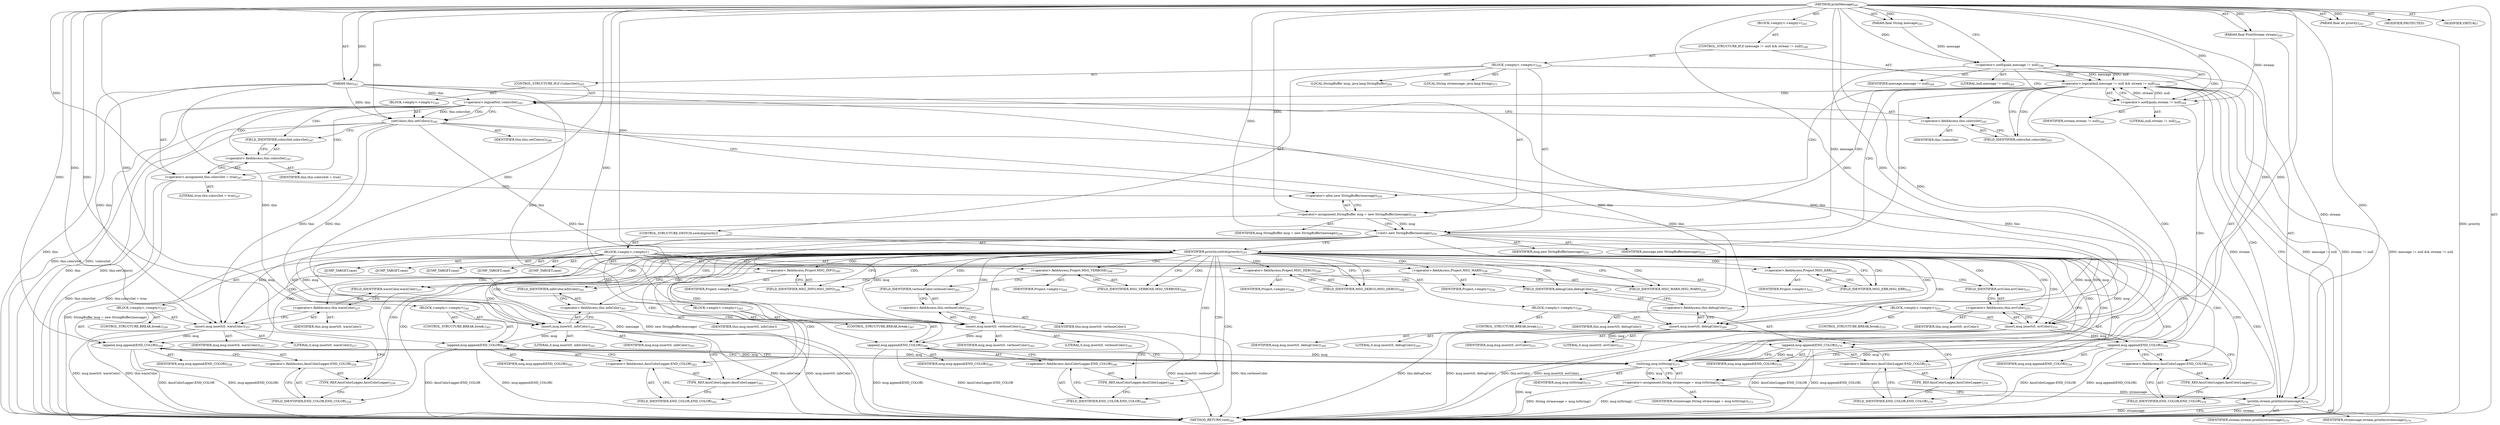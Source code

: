 digraph "printMessage" {  
"111669149697" [label = <(METHOD,printMessage)<SUB>241</SUB>> ]
"115964116993" [label = <(PARAM,this)<SUB>241</SUB>> ]
"115964116994" [label = <(PARAM,final String message)<SUB>241</SUB>> ]
"115964116995" [label = <(PARAM,final PrintStream stream)<SUB>242</SUB>> ]
"115964116996" [label = <(PARAM,final int priority)<SUB>243</SUB>> ]
"25769803791" [label = <(BLOCK,&lt;empty&gt;,&lt;empty&gt;)<SUB>243</SUB>> ]
"47244640270" [label = <(CONTROL_STRUCTURE,IF,if (message != null &amp;&amp; stream != null))<SUB>244</SUB>> ]
"30064771135" [label = <(&lt;operator&gt;.logicalAnd,message != null &amp;&amp; stream != null)<SUB>244</SUB>> ]
"30064771136" [label = <(&lt;operator&gt;.notEquals,message != null)<SUB>244</SUB>> ]
"68719476780" [label = <(IDENTIFIER,message,message != null)<SUB>244</SUB>> ]
"90194313232" [label = <(LITERAL,null,message != null)<SUB>244</SUB>> ]
"30064771137" [label = <(&lt;operator&gt;.notEquals,stream != null)<SUB>244</SUB>> ]
"68719476781" [label = <(IDENTIFIER,stream,stream != null)<SUB>244</SUB>> ]
"90194313233" [label = <(LITERAL,null,stream != null)<SUB>244</SUB>> ]
"25769803792" [label = <(BLOCK,&lt;empty&gt;,&lt;empty&gt;)<SUB>244</SUB>> ]
"47244640271" [label = <(CONTROL_STRUCTURE,IF,if (!colorsSet))<SUB>245</SUB>> ]
"30064771138" [label = <(&lt;operator&gt;.logicalNot,!colorsSet)<SUB>245</SUB>> ]
"30064771139" [label = <(&lt;operator&gt;.fieldAccess,this.colorsSet)<SUB>245</SUB>> ]
"68719476782" [label = <(IDENTIFIER,this,!colorsSet)> ]
"55834574863" [label = <(FIELD_IDENTIFIER,colorsSet,colorsSet)<SUB>245</SUB>> ]
"25769803793" [label = <(BLOCK,&lt;empty&gt;,&lt;empty&gt;)<SUB>245</SUB>> ]
"30064771140" [label = <(setColors,this.setColors())<SUB>246</SUB>> ]
"68719476737" [label = <(IDENTIFIER,this,this.setColors())<SUB>246</SUB>> ]
"30064771141" [label = <(&lt;operator&gt;.assignment,this.colorsSet = true)<SUB>247</SUB>> ]
"30064771142" [label = <(&lt;operator&gt;.fieldAccess,this.colorsSet)<SUB>247</SUB>> ]
"68719476783" [label = <(IDENTIFIER,this,this.colorsSet = true)> ]
"55834574864" [label = <(FIELD_IDENTIFIER,colorsSet,colorsSet)<SUB>247</SUB>> ]
"90194313234" [label = <(LITERAL,true,this.colorsSet = true)<SUB>247</SUB>> ]
"94489280521" [label = <(LOCAL,StringBuffer msg: java.lang.StringBuffer)<SUB>250</SUB>> ]
"30064771143" [label = <(&lt;operator&gt;.assignment,StringBuffer msg = new StringBuffer(message))<SUB>250</SUB>> ]
"68719476784" [label = <(IDENTIFIER,msg,StringBuffer msg = new StringBuffer(message))<SUB>250</SUB>> ]
"30064771144" [label = <(&lt;operator&gt;.alloc,new StringBuffer(message))<SUB>250</SUB>> ]
"30064771145" [label = <(&lt;init&gt;,new StringBuffer(message))<SUB>250</SUB>> ]
"68719476785" [label = <(IDENTIFIER,msg,new StringBuffer(message))<SUB>250</SUB>> ]
"68719476786" [label = <(IDENTIFIER,message,new StringBuffer(message))<SUB>250</SUB>> ]
"47244640272" [label = <(CONTROL_STRUCTURE,SWITCH,switch(priority))> ]
"68719476787" [label = <(IDENTIFIER,priority,switch(priority))<SUB>251</SUB>> ]
"25769803794" [label = <(BLOCK,&lt;empty&gt;,&lt;empty&gt;)> ]
"81604378624" [label = <(JUMP_TARGET,case)> ]
"30064771146" [label = <(&lt;operator&gt;.fieldAccess,Project.MSG_ERR)<SUB>252</SUB>> ]
"68719476788" [label = <(IDENTIFIER,Project,&lt;empty&gt;)<SUB>252</SUB>> ]
"55834574865" [label = <(FIELD_IDENTIFIER,MSG_ERR,MSG_ERR)<SUB>252</SUB>> ]
"25769803795" [label = <(BLOCK,&lt;empty&gt;,&lt;empty&gt;)<SUB>253</SUB>> ]
"30064771147" [label = <(insert,msg.insert(0, errColor))<SUB>253</SUB>> ]
"68719476789" [label = <(IDENTIFIER,msg,msg.insert(0, errColor))<SUB>253</SUB>> ]
"90194313235" [label = <(LITERAL,0,msg.insert(0, errColor))<SUB>253</SUB>> ]
"30064771148" [label = <(&lt;operator&gt;.fieldAccess,this.errColor)<SUB>253</SUB>> ]
"68719476790" [label = <(IDENTIFIER,this,msg.insert(0, errColor))> ]
"55834574866" [label = <(FIELD_IDENTIFIER,errColor,errColor)<SUB>253</SUB>> ]
"30064771149" [label = <(append,msg.append(END_COLOR))<SUB>254</SUB>> ]
"68719476791" [label = <(IDENTIFIER,msg,msg.append(END_COLOR))<SUB>254</SUB>> ]
"30064771150" [label = <(&lt;operator&gt;.fieldAccess,AnsiColorLogger.END_COLOR)<SUB>254</SUB>> ]
"180388626442" [label = <(TYPE_REF,AnsiColorLogger,AnsiColorLogger)<SUB>254</SUB>> ]
"55834574867" [label = <(FIELD_IDENTIFIER,END_COLOR,END_COLOR)<SUB>254</SUB>> ]
"47244640273" [label = <(CONTROL_STRUCTURE,BREAK,break;)<SUB>255</SUB>> ]
"81604378625" [label = <(JUMP_TARGET,case)> ]
"30064771151" [label = <(&lt;operator&gt;.fieldAccess,Project.MSG_WARN)<SUB>256</SUB>> ]
"68719476792" [label = <(IDENTIFIER,Project,&lt;empty&gt;)<SUB>256</SUB>> ]
"55834574868" [label = <(FIELD_IDENTIFIER,MSG_WARN,MSG_WARN)<SUB>256</SUB>> ]
"25769803796" [label = <(BLOCK,&lt;empty&gt;,&lt;empty&gt;)<SUB>257</SUB>> ]
"30064771152" [label = <(insert,msg.insert(0, warnColor))<SUB>257</SUB>> ]
"68719476793" [label = <(IDENTIFIER,msg,msg.insert(0, warnColor))<SUB>257</SUB>> ]
"90194313236" [label = <(LITERAL,0,msg.insert(0, warnColor))<SUB>257</SUB>> ]
"30064771153" [label = <(&lt;operator&gt;.fieldAccess,this.warnColor)<SUB>257</SUB>> ]
"68719476794" [label = <(IDENTIFIER,this,msg.insert(0, warnColor))> ]
"55834574869" [label = <(FIELD_IDENTIFIER,warnColor,warnColor)<SUB>257</SUB>> ]
"30064771154" [label = <(append,msg.append(END_COLOR))<SUB>258</SUB>> ]
"68719476795" [label = <(IDENTIFIER,msg,msg.append(END_COLOR))<SUB>258</SUB>> ]
"30064771155" [label = <(&lt;operator&gt;.fieldAccess,AnsiColorLogger.END_COLOR)<SUB>258</SUB>> ]
"180388626443" [label = <(TYPE_REF,AnsiColorLogger,AnsiColorLogger)<SUB>258</SUB>> ]
"55834574870" [label = <(FIELD_IDENTIFIER,END_COLOR,END_COLOR)<SUB>258</SUB>> ]
"47244640274" [label = <(CONTROL_STRUCTURE,BREAK,break;)<SUB>259</SUB>> ]
"81604378626" [label = <(JUMP_TARGET,case)> ]
"30064771156" [label = <(&lt;operator&gt;.fieldAccess,Project.MSG_INFO)<SUB>260</SUB>> ]
"68719476796" [label = <(IDENTIFIER,Project,&lt;empty&gt;)<SUB>260</SUB>> ]
"55834574871" [label = <(FIELD_IDENTIFIER,MSG_INFO,MSG_INFO)<SUB>260</SUB>> ]
"25769803797" [label = <(BLOCK,&lt;empty&gt;,&lt;empty&gt;)<SUB>261</SUB>> ]
"30064771157" [label = <(insert,msg.insert(0, infoColor))<SUB>261</SUB>> ]
"68719476797" [label = <(IDENTIFIER,msg,msg.insert(0, infoColor))<SUB>261</SUB>> ]
"90194313237" [label = <(LITERAL,0,msg.insert(0, infoColor))<SUB>261</SUB>> ]
"30064771158" [label = <(&lt;operator&gt;.fieldAccess,this.infoColor)<SUB>261</SUB>> ]
"68719476798" [label = <(IDENTIFIER,this,msg.insert(0, infoColor))> ]
"55834574872" [label = <(FIELD_IDENTIFIER,infoColor,infoColor)<SUB>261</SUB>> ]
"30064771159" [label = <(append,msg.append(END_COLOR))<SUB>262</SUB>> ]
"68719476799" [label = <(IDENTIFIER,msg,msg.append(END_COLOR))<SUB>262</SUB>> ]
"30064771160" [label = <(&lt;operator&gt;.fieldAccess,AnsiColorLogger.END_COLOR)<SUB>262</SUB>> ]
"180388626444" [label = <(TYPE_REF,AnsiColorLogger,AnsiColorLogger)<SUB>262</SUB>> ]
"55834574873" [label = <(FIELD_IDENTIFIER,END_COLOR,END_COLOR)<SUB>262</SUB>> ]
"47244640275" [label = <(CONTROL_STRUCTURE,BREAK,break;)<SUB>263</SUB>> ]
"81604378627" [label = <(JUMP_TARGET,case)> ]
"30064771161" [label = <(&lt;operator&gt;.fieldAccess,Project.MSG_VERBOSE)<SUB>264</SUB>> ]
"68719476800" [label = <(IDENTIFIER,Project,&lt;empty&gt;)<SUB>264</SUB>> ]
"55834574874" [label = <(FIELD_IDENTIFIER,MSG_VERBOSE,MSG_VERBOSE)<SUB>264</SUB>> ]
"25769803798" [label = <(BLOCK,&lt;empty&gt;,&lt;empty&gt;)<SUB>265</SUB>> ]
"30064771162" [label = <(insert,msg.insert(0, verboseColor))<SUB>265</SUB>> ]
"68719476801" [label = <(IDENTIFIER,msg,msg.insert(0, verboseColor))<SUB>265</SUB>> ]
"90194313238" [label = <(LITERAL,0,msg.insert(0, verboseColor))<SUB>265</SUB>> ]
"30064771163" [label = <(&lt;operator&gt;.fieldAccess,this.verboseColor)<SUB>265</SUB>> ]
"68719476802" [label = <(IDENTIFIER,this,msg.insert(0, verboseColor))> ]
"55834574875" [label = <(FIELD_IDENTIFIER,verboseColor,verboseColor)<SUB>265</SUB>> ]
"30064771164" [label = <(append,msg.append(END_COLOR))<SUB>266</SUB>> ]
"68719476803" [label = <(IDENTIFIER,msg,msg.append(END_COLOR))<SUB>266</SUB>> ]
"30064771165" [label = <(&lt;operator&gt;.fieldAccess,AnsiColorLogger.END_COLOR)<SUB>266</SUB>> ]
"180388626445" [label = <(TYPE_REF,AnsiColorLogger,AnsiColorLogger)<SUB>266</SUB>> ]
"55834574876" [label = <(FIELD_IDENTIFIER,END_COLOR,END_COLOR)<SUB>266</SUB>> ]
"47244640276" [label = <(CONTROL_STRUCTURE,BREAK,break;)<SUB>267</SUB>> ]
"81604378628" [label = <(JUMP_TARGET,case)> ]
"30064771166" [label = <(&lt;operator&gt;.fieldAccess,Project.MSG_DEBUG)<SUB>268</SUB>> ]
"68719476804" [label = <(IDENTIFIER,Project,&lt;empty&gt;)<SUB>268</SUB>> ]
"55834574877" [label = <(FIELD_IDENTIFIER,MSG_DEBUG,MSG_DEBUG)<SUB>268</SUB>> ]
"25769803799" [label = <(BLOCK,&lt;empty&gt;,&lt;empty&gt;)<SUB>269</SUB>> ]
"30064771167" [label = <(insert,msg.insert(0, debugColor))<SUB>269</SUB>> ]
"68719476805" [label = <(IDENTIFIER,msg,msg.insert(0, debugColor))<SUB>269</SUB>> ]
"90194313239" [label = <(LITERAL,0,msg.insert(0, debugColor))<SUB>269</SUB>> ]
"30064771168" [label = <(&lt;operator&gt;.fieldAccess,this.debugColor)<SUB>269</SUB>> ]
"68719476806" [label = <(IDENTIFIER,this,msg.insert(0, debugColor))> ]
"55834574878" [label = <(FIELD_IDENTIFIER,debugColor,debugColor)<SUB>269</SUB>> ]
"30064771169" [label = <(append,msg.append(END_COLOR))<SUB>270</SUB>> ]
"68719476807" [label = <(IDENTIFIER,msg,msg.append(END_COLOR))<SUB>270</SUB>> ]
"30064771170" [label = <(&lt;operator&gt;.fieldAccess,AnsiColorLogger.END_COLOR)<SUB>270</SUB>> ]
"180388626446" [label = <(TYPE_REF,AnsiColorLogger,AnsiColorLogger)<SUB>270</SUB>> ]
"55834574879" [label = <(FIELD_IDENTIFIER,END_COLOR,END_COLOR)<SUB>270</SUB>> ]
"47244640277" [label = <(CONTROL_STRUCTURE,BREAK,break;)<SUB>271</SUB>> ]
"94489280522" [label = <(LOCAL,String strmessage: java.lang.String)<SUB>273</SUB>> ]
"30064771171" [label = <(&lt;operator&gt;.assignment,String strmessage = msg.toString())<SUB>273</SUB>> ]
"68719476808" [label = <(IDENTIFIER,strmessage,String strmessage = msg.toString())<SUB>273</SUB>> ]
"30064771172" [label = <(toString,msg.toString())<SUB>273</SUB>> ]
"68719476809" [label = <(IDENTIFIER,msg,msg.toString())<SUB>273</SUB>> ]
"30064771173" [label = <(println,stream.println(strmessage))<SUB>274</SUB>> ]
"68719476810" [label = <(IDENTIFIER,stream,stream.println(strmessage))<SUB>274</SUB>> ]
"68719476811" [label = <(IDENTIFIER,strmessage,stream.println(strmessage))<SUB>274</SUB>> ]
"133143986204" [label = <(MODIFIER,PROTECTED)> ]
"133143986205" [label = <(MODIFIER,VIRTUAL)> ]
"128849018881" [label = <(METHOD_RETURN,void)<SUB>241</SUB>> ]
  "111669149697" -> "115964116993"  [ label = "AST: "] 
  "111669149697" -> "115964116994"  [ label = "AST: "] 
  "111669149697" -> "115964116995"  [ label = "AST: "] 
  "111669149697" -> "115964116996"  [ label = "AST: "] 
  "111669149697" -> "25769803791"  [ label = "AST: "] 
  "111669149697" -> "133143986204"  [ label = "AST: "] 
  "111669149697" -> "133143986205"  [ label = "AST: "] 
  "111669149697" -> "128849018881"  [ label = "AST: "] 
  "25769803791" -> "47244640270"  [ label = "AST: "] 
  "47244640270" -> "30064771135"  [ label = "AST: "] 
  "47244640270" -> "25769803792"  [ label = "AST: "] 
  "30064771135" -> "30064771136"  [ label = "AST: "] 
  "30064771135" -> "30064771137"  [ label = "AST: "] 
  "30064771136" -> "68719476780"  [ label = "AST: "] 
  "30064771136" -> "90194313232"  [ label = "AST: "] 
  "30064771137" -> "68719476781"  [ label = "AST: "] 
  "30064771137" -> "90194313233"  [ label = "AST: "] 
  "25769803792" -> "47244640271"  [ label = "AST: "] 
  "25769803792" -> "94489280521"  [ label = "AST: "] 
  "25769803792" -> "30064771143"  [ label = "AST: "] 
  "25769803792" -> "30064771145"  [ label = "AST: "] 
  "25769803792" -> "47244640272"  [ label = "AST: "] 
  "25769803792" -> "94489280522"  [ label = "AST: "] 
  "25769803792" -> "30064771171"  [ label = "AST: "] 
  "25769803792" -> "30064771173"  [ label = "AST: "] 
  "47244640271" -> "30064771138"  [ label = "AST: "] 
  "47244640271" -> "25769803793"  [ label = "AST: "] 
  "30064771138" -> "30064771139"  [ label = "AST: "] 
  "30064771139" -> "68719476782"  [ label = "AST: "] 
  "30064771139" -> "55834574863"  [ label = "AST: "] 
  "25769803793" -> "30064771140"  [ label = "AST: "] 
  "25769803793" -> "30064771141"  [ label = "AST: "] 
  "30064771140" -> "68719476737"  [ label = "AST: "] 
  "30064771141" -> "30064771142"  [ label = "AST: "] 
  "30064771141" -> "90194313234"  [ label = "AST: "] 
  "30064771142" -> "68719476783"  [ label = "AST: "] 
  "30064771142" -> "55834574864"  [ label = "AST: "] 
  "30064771143" -> "68719476784"  [ label = "AST: "] 
  "30064771143" -> "30064771144"  [ label = "AST: "] 
  "30064771145" -> "68719476785"  [ label = "AST: "] 
  "30064771145" -> "68719476786"  [ label = "AST: "] 
  "47244640272" -> "68719476787"  [ label = "AST: "] 
  "47244640272" -> "25769803794"  [ label = "AST: "] 
  "25769803794" -> "81604378624"  [ label = "AST: "] 
  "25769803794" -> "30064771146"  [ label = "AST: "] 
  "25769803794" -> "25769803795"  [ label = "AST: "] 
  "25769803794" -> "81604378625"  [ label = "AST: "] 
  "25769803794" -> "30064771151"  [ label = "AST: "] 
  "25769803794" -> "25769803796"  [ label = "AST: "] 
  "25769803794" -> "81604378626"  [ label = "AST: "] 
  "25769803794" -> "30064771156"  [ label = "AST: "] 
  "25769803794" -> "25769803797"  [ label = "AST: "] 
  "25769803794" -> "81604378627"  [ label = "AST: "] 
  "25769803794" -> "30064771161"  [ label = "AST: "] 
  "25769803794" -> "25769803798"  [ label = "AST: "] 
  "25769803794" -> "81604378628"  [ label = "AST: "] 
  "25769803794" -> "30064771166"  [ label = "AST: "] 
  "25769803794" -> "25769803799"  [ label = "AST: "] 
  "30064771146" -> "68719476788"  [ label = "AST: "] 
  "30064771146" -> "55834574865"  [ label = "AST: "] 
  "25769803795" -> "30064771147"  [ label = "AST: "] 
  "25769803795" -> "30064771149"  [ label = "AST: "] 
  "25769803795" -> "47244640273"  [ label = "AST: "] 
  "30064771147" -> "68719476789"  [ label = "AST: "] 
  "30064771147" -> "90194313235"  [ label = "AST: "] 
  "30064771147" -> "30064771148"  [ label = "AST: "] 
  "30064771148" -> "68719476790"  [ label = "AST: "] 
  "30064771148" -> "55834574866"  [ label = "AST: "] 
  "30064771149" -> "68719476791"  [ label = "AST: "] 
  "30064771149" -> "30064771150"  [ label = "AST: "] 
  "30064771150" -> "180388626442"  [ label = "AST: "] 
  "30064771150" -> "55834574867"  [ label = "AST: "] 
  "30064771151" -> "68719476792"  [ label = "AST: "] 
  "30064771151" -> "55834574868"  [ label = "AST: "] 
  "25769803796" -> "30064771152"  [ label = "AST: "] 
  "25769803796" -> "30064771154"  [ label = "AST: "] 
  "25769803796" -> "47244640274"  [ label = "AST: "] 
  "30064771152" -> "68719476793"  [ label = "AST: "] 
  "30064771152" -> "90194313236"  [ label = "AST: "] 
  "30064771152" -> "30064771153"  [ label = "AST: "] 
  "30064771153" -> "68719476794"  [ label = "AST: "] 
  "30064771153" -> "55834574869"  [ label = "AST: "] 
  "30064771154" -> "68719476795"  [ label = "AST: "] 
  "30064771154" -> "30064771155"  [ label = "AST: "] 
  "30064771155" -> "180388626443"  [ label = "AST: "] 
  "30064771155" -> "55834574870"  [ label = "AST: "] 
  "30064771156" -> "68719476796"  [ label = "AST: "] 
  "30064771156" -> "55834574871"  [ label = "AST: "] 
  "25769803797" -> "30064771157"  [ label = "AST: "] 
  "25769803797" -> "30064771159"  [ label = "AST: "] 
  "25769803797" -> "47244640275"  [ label = "AST: "] 
  "30064771157" -> "68719476797"  [ label = "AST: "] 
  "30064771157" -> "90194313237"  [ label = "AST: "] 
  "30064771157" -> "30064771158"  [ label = "AST: "] 
  "30064771158" -> "68719476798"  [ label = "AST: "] 
  "30064771158" -> "55834574872"  [ label = "AST: "] 
  "30064771159" -> "68719476799"  [ label = "AST: "] 
  "30064771159" -> "30064771160"  [ label = "AST: "] 
  "30064771160" -> "180388626444"  [ label = "AST: "] 
  "30064771160" -> "55834574873"  [ label = "AST: "] 
  "30064771161" -> "68719476800"  [ label = "AST: "] 
  "30064771161" -> "55834574874"  [ label = "AST: "] 
  "25769803798" -> "30064771162"  [ label = "AST: "] 
  "25769803798" -> "30064771164"  [ label = "AST: "] 
  "25769803798" -> "47244640276"  [ label = "AST: "] 
  "30064771162" -> "68719476801"  [ label = "AST: "] 
  "30064771162" -> "90194313238"  [ label = "AST: "] 
  "30064771162" -> "30064771163"  [ label = "AST: "] 
  "30064771163" -> "68719476802"  [ label = "AST: "] 
  "30064771163" -> "55834574875"  [ label = "AST: "] 
  "30064771164" -> "68719476803"  [ label = "AST: "] 
  "30064771164" -> "30064771165"  [ label = "AST: "] 
  "30064771165" -> "180388626445"  [ label = "AST: "] 
  "30064771165" -> "55834574876"  [ label = "AST: "] 
  "30064771166" -> "68719476804"  [ label = "AST: "] 
  "30064771166" -> "55834574877"  [ label = "AST: "] 
  "25769803799" -> "30064771167"  [ label = "AST: "] 
  "25769803799" -> "30064771169"  [ label = "AST: "] 
  "25769803799" -> "47244640277"  [ label = "AST: "] 
  "30064771167" -> "68719476805"  [ label = "AST: "] 
  "30064771167" -> "90194313239"  [ label = "AST: "] 
  "30064771167" -> "30064771168"  [ label = "AST: "] 
  "30064771168" -> "68719476806"  [ label = "AST: "] 
  "30064771168" -> "55834574878"  [ label = "AST: "] 
  "30064771169" -> "68719476807"  [ label = "AST: "] 
  "30064771169" -> "30064771170"  [ label = "AST: "] 
  "30064771170" -> "180388626446"  [ label = "AST: "] 
  "30064771170" -> "55834574879"  [ label = "AST: "] 
  "30064771171" -> "68719476808"  [ label = "AST: "] 
  "30064771171" -> "30064771172"  [ label = "AST: "] 
  "30064771172" -> "68719476809"  [ label = "AST: "] 
  "30064771173" -> "68719476810"  [ label = "AST: "] 
  "30064771173" -> "68719476811"  [ label = "AST: "] 
  "30064771135" -> "128849018881"  [ label = "CFG: "] 
  "30064771135" -> "55834574863"  [ label = "CFG: "] 
  "30064771136" -> "30064771135"  [ label = "CFG: "] 
  "30064771136" -> "30064771137"  [ label = "CFG: "] 
  "30064771137" -> "30064771135"  [ label = "CFG: "] 
  "30064771143" -> "30064771145"  [ label = "CFG: "] 
  "30064771145" -> "68719476787"  [ label = "CFG: "] 
  "30064771171" -> "30064771173"  [ label = "CFG: "] 
  "30064771173" -> "128849018881"  [ label = "CFG: "] 
  "30064771138" -> "30064771140"  [ label = "CFG: "] 
  "30064771138" -> "30064771144"  [ label = "CFG: "] 
  "30064771144" -> "30064771143"  [ label = "CFG: "] 
  "68719476787" -> "55834574865"  [ label = "CFG: "] 
  "68719476787" -> "55834574868"  [ label = "CFG: "] 
  "68719476787" -> "55834574871"  [ label = "CFG: "] 
  "68719476787" -> "55834574874"  [ label = "CFG: "] 
  "68719476787" -> "55834574877"  [ label = "CFG: "] 
  "68719476787" -> "30064771172"  [ label = "CFG: "] 
  "30064771172" -> "30064771171"  [ label = "CFG: "] 
  "30064771139" -> "30064771138"  [ label = "CFG: "] 
  "30064771140" -> "55834574864"  [ label = "CFG: "] 
  "30064771141" -> "30064771144"  [ label = "CFG: "] 
  "30064771146" -> "55834574866"  [ label = "CFG: "] 
  "30064771151" -> "55834574869"  [ label = "CFG: "] 
  "30064771156" -> "55834574872"  [ label = "CFG: "] 
  "30064771161" -> "55834574875"  [ label = "CFG: "] 
  "30064771166" -> "55834574878"  [ label = "CFG: "] 
  "55834574863" -> "30064771139"  [ label = "CFG: "] 
  "30064771142" -> "30064771141"  [ label = "CFG: "] 
  "55834574865" -> "30064771146"  [ label = "CFG: "] 
  "30064771147" -> "180388626442"  [ label = "CFG: "] 
  "30064771149" -> "30064771172"  [ label = "CFG: "] 
  "55834574868" -> "30064771151"  [ label = "CFG: "] 
  "30064771152" -> "180388626443"  [ label = "CFG: "] 
  "30064771154" -> "30064771172"  [ label = "CFG: "] 
  "55834574871" -> "30064771156"  [ label = "CFG: "] 
  "30064771157" -> "180388626444"  [ label = "CFG: "] 
  "30064771159" -> "30064771172"  [ label = "CFG: "] 
  "55834574874" -> "30064771161"  [ label = "CFG: "] 
  "30064771162" -> "180388626445"  [ label = "CFG: "] 
  "30064771164" -> "30064771172"  [ label = "CFG: "] 
  "55834574877" -> "30064771166"  [ label = "CFG: "] 
  "30064771167" -> "180388626446"  [ label = "CFG: "] 
  "30064771169" -> "30064771172"  [ label = "CFG: "] 
  "55834574864" -> "30064771142"  [ label = "CFG: "] 
  "30064771148" -> "30064771147"  [ label = "CFG: "] 
  "30064771150" -> "30064771149"  [ label = "CFG: "] 
  "30064771153" -> "30064771152"  [ label = "CFG: "] 
  "30064771155" -> "30064771154"  [ label = "CFG: "] 
  "30064771158" -> "30064771157"  [ label = "CFG: "] 
  "30064771160" -> "30064771159"  [ label = "CFG: "] 
  "30064771163" -> "30064771162"  [ label = "CFG: "] 
  "30064771165" -> "30064771164"  [ label = "CFG: "] 
  "30064771168" -> "30064771167"  [ label = "CFG: "] 
  "30064771170" -> "30064771169"  [ label = "CFG: "] 
  "55834574866" -> "30064771148"  [ label = "CFG: "] 
  "180388626442" -> "55834574867"  [ label = "CFG: "] 
  "55834574867" -> "30064771150"  [ label = "CFG: "] 
  "55834574869" -> "30064771153"  [ label = "CFG: "] 
  "180388626443" -> "55834574870"  [ label = "CFG: "] 
  "55834574870" -> "30064771155"  [ label = "CFG: "] 
  "55834574872" -> "30064771158"  [ label = "CFG: "] 
  "180388626444" -> "55834574873"  [ label = "CFG: "] 
  "55834574873" -> "30064771160"  [ label = "CFG: "] 
  "55834574875" -> "30064771163"  [ label = "CFG: "] 
  "180388626445" -> "55834574876"  [ label = "CFG: "] 
  "55834574876" -> "30064771165"  [ label = "CFG: "] 
  "55834574878" -> "30064771168"  [ label = "CFG: "] 
  "180388626446" -> "55834574879"  [ label = "CFG: "] 
  "55834574879" -> "30064771170"  [ label = "CFG: "] 
  "111669149697" -> "30064771136"  [ label = "CFG: "] 
  "115964116993" -> "128849018881"  [ label = "DDG: this"] 
  "115964116996" -> "128849018881"  [ label = "DDG: priority"] 
  "30064771135" -> "128849018881"  [ label = "DDG: message != null"] 
  "30064771135" -> "128849018881"  [ label = "DDG: stream != null"] 
  "30064771135" -> "128849018881"  [ label = "DDG: message != null &amp;&amp; stream != null"] 
  "30064771138" -> "128849018881"  [ label = "DDG: this.colorsSet"] 
  "30064771138" -> "128849018881"  [ label = "DDG: !colorsSet"] 
  "30064771140" -> "128849018881"  [ label = "DDG: this"] 
  "30064771140" -> "128849018881"  [ label = "DDG: this.setColors()"] 
  "30064771141" -> "128849018881"  [ label = "DDG: this.colorsSet"] 
  "30064771141" -> "128849018881"  [ label = "DDG: this.colorsSet = true"] 
  "30064771143" -> "128849018881"  [ label = "DDG: StringBuffer msg = new StringBuffer(message)"] 
  "30064771145" -> "128849018881"  [ label = "DDG: message"] 
  "30064771145" -> "128849018881"  [ label = "DDG: new StringBuffer(message)"] 
  "30064771167" -> "128849018881"  [ label = "DDG: this.debugColor"] 
  "30064771167" -> "128849018881"  [ label = "DDG: msg.insert(0, debugColor)"] 
  "30064771169" -> "128849018881"  [ label = "DDG: AnsiColorLogger.END_COLOR"] 
  "30064771169" -> "128849018881"  [ label = "DDG: msg.append(END_COLOR)"] 
  "30064771162" -> "128849018881"  [ label = "DDG: this.verboseColor"] 
  "30064771162" -> "128849018881"  [ label = "DDG: msg.insert(0, verboseColor)"] 
  "30064771164" -> "128849018881"  [ label = "DDG: AnsiColorLogger.END_COLOR"] 
  "30064771164" -> "128849018881"  [ label = "DDG: msg.append(END_COLOR)"] 
  "30064771157" -> "128849018881"  [ label = "DDG: this.infoColor"] 
  "30064771157" -> "128849018881"  [ label = "DDG: msg.insert(0, infoColor)"] 
  "30064771159" -> "128849018881"  [ label = "DDG: AnsiColorLogger.END_COLOR"] 
  "30064771159" -> "128849018881"  [ label = "DDG: msg.append(END_COLOR)"] 
  "30064771152" -> "128849018881"  [ label = "DDG: this.warnColor"] 
  "30064771152" -> "128849018881"  [ label = "DDG: msg.insert(0, warnColor)"] 
  "30064771154" -> "128849018881"  [ label = "DDG: AnsiColorLogger.END_COLOR"] 
  "30064771154" -> "128849018881"  [ label = "DDG: msg.append(END_COLOR)"] 
  "30064771147" -> "128849018881"  [ label = "DDG: this.errColor"] 
  "30064771147" -> "128849018881"  [ label = "DDG: msg.insert(0, errColor)"] 
  "30064771149" -> "128849018881"  [ label = "DDG: AnsiColorLogger.END_COLOR"] 
  "30064771149" -> "128849018881"  [ label = "DDG: msg.append(END_COLOR)"] 
  "30064771172" -> "128849018881"  [ label = "DDG: msg"] 
  "30064771171" -> "128849018881"  [ label = "DDG: msg.toString()"] 
  "30064771171" -> "128849018881"  [ label = "DDG: String strmessage = msg.toString()"] 
  "30064771173" -> "128849018881"  [ label = "DDG: stream"] 
  "30064771173" -> "128849018881"  [ label = "DDG: strmessage"] 
  "111669149697" -> "115964116993"  [ label = "DDG: "] 
  "111669149697" -> "115964116994"  [ label = "DDG: "] 
  "111669149697" -> "115964116995"  [ label = "DDG: "] 
  "111669149697" -> "115964116996"  [ label = "DDG: "] 
  "30064771136" -> "30064771135"  [ label = "DDG: message"] 
  "30064771136" -> "30064771135"  [ label = "DDG: null"] 
  "30064771137" -> "30064771135"  [ label = "DDG: stream"] 
  "30064771137" -> "30064771135"  [ label = "DDG: null"] 
  "111669149697" -> "30064771143"  [ label = "DDG: "] 
  "30064771172" -> "30064771171"  [ label = "DDG: msg"] 
  "115964116994" -> "30064771136"  [ label = "DDG: message"] 
  "111669149697" -> "30064771136"  [ label = "DDG: "] 
  "115964116995" -> "30064771137"  [ label = "DDG: stream"] 
  "111669149697" -> "30064771137"  [ label = "DDG: "] 
  "30064771143" -> "30064771145"  [ label = "DDG: msg"] 
  "111669149697" -> "30064771145"  [ label = "DDG: "] 
  "30064771136" -> "30064771145"  [ label = "DDG: message"] 
  "111669149697" -> "68719476787"  [ label = "DDG: "] 
  "115964116995" -> "30064771173"  [ label = "DDG: stream"] 
  "30064771137" -> "30064771173"  [ label = "DDG: stream"] 
  "111669149697" -> "30064771173"  [ label = "DDG: "] 
  "30064771171" -> "30064771173"  [ label = "DDG: strmessage"] 
  "115964116993" -> "30064771138"  [ label = "DDG: this"] 
  "111669149697" -> "30064771141"  [ label = "DDG: "] 
  "30064771145" -> "30064771172"  [ label = "DDG: msg"] 
  "30064771169" -> "30064771172"  [ label = "DDG: msg"] 
  "30064771164" -> "30064771172"  [ label = "DDG: msg"] 
  "30064771159" -> "30064771172"  [ label = "DDG: msg"] 
  "30064771154" -> "30064771172"  [ label = "DDG: msg"] 
  "30064771149" -> "30064771172"  [ label = "DDG: msg"] 
  "111669149697" -> "30064771172"  [ label = "DDG: "] 
  "115964116993" -> "30064771140"  [ label = "DDG: this"] 
  "30064771138" -> "30064771140"  [ label = "DDG: this.colorsSet"] 
  "111669149697" -> "30064771140"  [ label = "DDG: "] 
  "30064771145" -> "30064771147"  [ label = "DDG: msg"] 
  "111669149697" -> "30064771147"  [ label = "DDG: "] 
  "115964116993" -> "30064771147"  [ label = "DDG: this"] 
  "30064771140" -> "30064771147"  [ label = "DDG: this"] 
  "30064771147" -> "30064771149"  [ label = "DDG: msg"] 
  "111669149697" -> "30064771149"  [ label = "DDG: "] 
  "30064771145" -> "30064771152"  [ label = "DDG: msg"] 
  "111669149697" -> "30064771152"  [ label = "DDG: "] 
  "115964116993" -> "30064771152"  [ label = "DDG: this"] 
  "30064771140" -> "30064771152"  [ label = "DDG: this"] 
  "30064771152" -> "30064771154"  [ label = "DDG: msg"] 
  "111669149697" -> "30064771154"  [ label = "DDG: "] 
  "30064771145" -> "30064771157"  [ label = "DDG: msg"] 
  "111669149697" -> "30064771157"  [ label = "DDG: "] 
  "115964116993" -> "30064771157"  [ label = "DDG: this"] 
  "30064771140" -> "30064771157"  [ label = "DDG: this"] 
  "30064771157" -> "30064771159"  [ label = "DDG: msg"] 
  "111669149697" -> "30064771159"  [ label = "DDG: "] 
  "30064771145" -> "30064771162"  [ label = "DDG: msg"] 
  "111669149697" -> "30064771162"  [ label = "DDG: "] 
  "115964116993" -> "30064771162"  [ label = "DDG: this"] 
  "30064771140" -> "30064771162"  [ label = "DDG: this"] 
  "30064771162" -> "30064771164"  [ label = "DDG: msg"] 
  "111669149697" -> "30064771164"  [ label = "DDG: "] 
  "30064771145" -> "30064771167"  [ label = "DDG: msg"] 
  "111669149697" -> "30064771167"  [ label = "DDG: "] 
  "115964116993" -> "30064771167"  [ label = "DDG: this"] 
  "30064771140" -> "30064771167"  [ label = "DDG: this"] 
  "30064771167" -> "30064771169"  [ label = "DDG: msg"] 
  "111669149697" -> "30064771169"  [ label = "DDG: "] 
  "30064771135" -> "30064771173"  [ label = "CDG: "] 
  "30064771135" -> "30064771172"  [ label = "CDG: "] 
  "30064771135" -> "30064771171"  [ label = "CDG: "] 
  "30064771135" -> "68719476787"  [ label = "CDG: "] 
  "30064771135" -> "55834574863"  [ label = "CDG: "] 
  "30064771135" -> "30064771139"  [ label = "CDG: "] 
  "30064771135" -> "30064771138"  [ label = "CDG: "] 
  "30064771135" -> "30064771145"  [ label = "CDG: "] 
  "30064771135" -> "30064771144"  [ label = "CDG: "] 
  "30064771135" -> "30064771143"  [ label = "CDG: "] 
  "30064771136" -> "30064771137"  [ label = "CDG: "] 
  "30064771138" -> "55834574864"  [ label = "CDG: "] 
  "30064771138" -> "30064771141"  [ label = "CDG: "] 
  "30064771138" -> "30064771140"  [ label = "CDG: "] 
  "30064771138" -> "30064771142"  [ label = "CDG: "] 
  "68719476787" -> "30064771165"  [ label = "CDG: "] 
  "68719476787" -> "30064771164"  [ label = "CDG: "] 
  "68719476787" -> "30064771163"  [ label = "CDG: "] 
  "68719476787" -> "30064771162"  [ label = "CDG: "] 
  "68719476787" -> "30064771169"  [ label = "CDG: "] 
  "68719476787" -> "30064771168"  [ label = "CDG: "] 
  "68719476787" -> "30064771167"  [ label = "CDG: "] 
  "68719476787" -> "30064771166"  [ label = "CDG: "] 
  "68719476787" -> "30064771170"  [ label = "CDG: "] 
  "68719476787" -> "30064771149"  [ label = "CDG: "] 
  "68719476787" -> "30064771148"  [ label = "CDG: "] 
  "68719476787" -> "30064771147"  [ label = "CDG: "] 
  "68719476787" -> "30064771146"  [ label = "CDG: "] 
  "68719476787" -> "30064771153"  [ label = "CDG: "] 
  "68719476787" -> "180388626445"  [ label = "CDG: "] 
  "68719476787" -> "30064771152"  [ label = "CDG: "] 
  "68719476787" -> "180388626446"  [ label = "CDG: "] 
  "68719476787" -> "30064771151"  [ label = "CDG: "] 
  "68719476787" -> "30064771150"  [ label = "CDG: "] 
  "68719476787" -> "30064771157"  [ label = "CDG: "] 
  "68719476787" -> "30064771156"  [ label = "CDG: "] 
  "68719476787" -> "30064771155"  [ label = "CDG: "] 
  "68719476787" -> "30064771154"  [ label = "CDG: "] 
  "68719476787" -> "30064771161"  [ label = "CDG: "] 
  "68719476787" -> "30064771160"  [ label = "CDG: "] 
  "68719476787" -> "30064771159"  [ label = "CDG: "] 
  "68719476787" -> "30064771158"  [ label = "CDG: "] 
  "68719476787" -> "55834574867"  [ label = "CDG: "] 
  "68719476787" -> "55834574866"  [ label = "CDG: "] 
  "68719476787" -> "55834574865"  [ label = "CDG: "] 
  "68719476787" -> "55834574871"  [ label = "CDG: "] 
  "68719476787" -> "55834574870"  [ label = "CDG: "] 
  "68719476787" -> "55834574869"  [ label = "CDG: "] 
  "68719476787" -> "55834574868"  [ label = "CDG: "] 
  "68719476787" -> "55834574875"  [ label = "CDG: "] 
  "68719476787" -> "55834574874"  [ label = "CDG: "] 
  "68719476787" -> "55834574873"  [ label = "CDG: "] 
  "68719476787" -> "55834574872"  [ label = "CDG: "] 
  "68719476787" -> "55834574879"  [ label = "CDG: "] 
  "68719476787" -> "55834574878"  [ label = "CDG: "] 
  "68719476787" -> "55834574877"  [ label = "CDG: "] 
  "68719476787" -> "55834574876"  [ label = "CDG: "] 
  "68719476787" -> "180388626442"  [ label = "CDG: "] 
  "68719476787" -> "180388626443"  [ label = "CDG: "] 
  "68719476787" -> "180388626444"  [ label = "CDG: "] 
}
